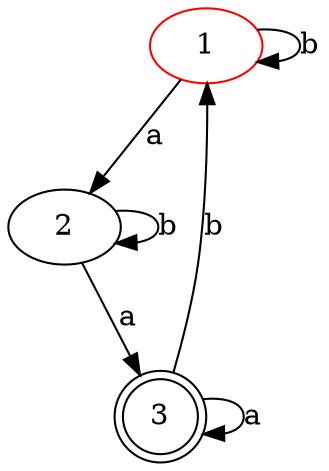 digraph automate {
	1 [label=1 color=red]
	1 -> 2 [label=a]
	1 [label=1 color=red]
	1 -> 1 [label=b]
	2 [label=2]
	3 [label=3 shape=doublecircle]
	2 -> 3 [label=a]
	2 [label=2]
	2 -> 2 [label=b]
	3 [label=3 shape=doublecircle]
	3 [label=3 shape=doublecircle]
	3 -> 3 [label=a]
	3 [label=3 shape=doublecircle]
	3 -> 1 [label=b]
}
